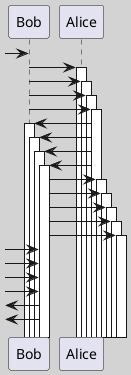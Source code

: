 {
  "sha1": "qxpy69eyanvrxq9fetr9it4cd4svwqv",
  "insertion": {
    "when": "2024-06-04T17:28:43.050Z",
    "user": "plantuml@gmail.com"
  }
}
@startuml
skinparam backgroundColor lightGrey
!pragma teoz true
[-> Bob
Bob -> Alice ++:
Bob -> Alice ++:
Bob -> Alice ++:
Bob -> Alice ++:
Bob <- Alice ++:
Bob <- Alice ++:
Bob <- Alice ++:
Bob <- Alice ++:
Bob -> Alice ++:
Bob -> Alice ++:
Bob -> Alice ++:
Bob -> Alice ++:
Bob -> Alice ++:

[-> Bob
[-> Bob
[-> Bob
[-> Bob
[<- Bob
[<- Bob
@enduml
